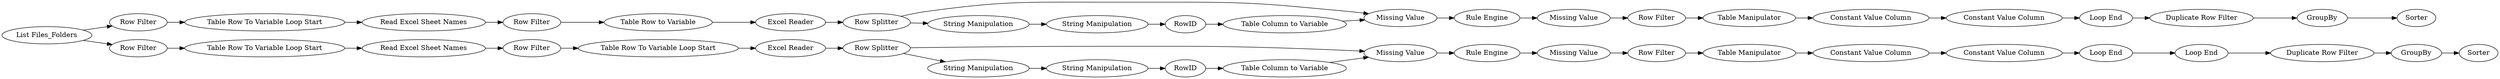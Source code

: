 digraph {
	"-2606941942418280588_42" [label=RowID]
	"-2606941942418280588_11" [label="Missing Value"]
	"-2606941942418280588_14" [label="Missing Value"]
	"-2606941942418280588_38" [label="Duplicate Row Filter"]
	"-2606941942418280588_1" [label="List Files_Folders"]
	"-2606941942418280588_36" [label=Sorter]
	"-2606941942418280588_6" [label="Row Filter"]
	"-2606941942418280588_35" [label=GroupBy]
	"-2606941942418280588_48" [label=RowID]
	"-2606941942418280588_39" [label="Row Splitter"]
	"-2606941942418280588_28" [label="Missing Value"]
	"-2606941942418280588_52" [label="Constant Value Column"]
	"-2606941942418280588_3" [label="Row Filter"]
	"-2606941942418280588_5" [label="Read Excel Sheet Names"]
	"-2606941942418280588_43" [label="String Manipulation"]
	"-2606941942418280588_31" [label="Row Filter"]
	"-2606941942418280588_41" [label="Table Column to Variable"]
	"-2606941942418280588_7" [label="Table Row To Variable Loop Start"]
	"-2606941942418280588_40" [label="String Manipulation"]
	"-2606941942418280588_26" [label="Table Row to Variable"]
	"-2606941942418280588_27" [label="Excel Reader"]
	"-2606941942418280588_25" [label="Row Filter"]
	"-2606941942418280588_10" [label="Rule Engine"]
	"-2606941942418280588_45" [label="Row Splitter"]
	"-2606941942418280588_20" [label=Sorter]
	"-2606941942418280588_16" [label="Loop End"]
	"-2606941942418280588_30" [label="Missing Value"]
	"-2606941942418280588_50" [label="Duplicate Row Filter"]
	"-2606941942418280588_49" [label="String Manipulation"]
	"-2606941942418280588_4" [label="Table Row To Variable Loop Start"]
	"-2606941942418280588_13" [label="Table Manipulator"]
	"-2606941942418280588_29" [label="Rule Engine"]
	"-2606941942418280588_51" [label="Constant Value Column"]
	"-2606941942418280588_19" [label=GroupBy]
	"-2606941942418280588_22" [label="Table Row To Variable Loop Start"]
	"-2606941942418280588_47" [label="Table Column to Variable"]
	"-2606941942418280588_34" [label="Loop End"]
	"-2606941942418280588_8" [label="Excel Reader"]
	"-2606941942418280588_44" [label="Constant Value Column"]
	"-2606941942418280588_46" [label="String Manipulation"]
	"-2606941942418280588_12" [label="Row Filter"]
	"-2606941942418280588_23" [label="Read Excel Sheet Names"]
	"-2606941942418280588_32" [label="Table Manipulator"]
	"-2606941942418280588_17" [label="Loop End"]
	"-2606941942418280588_2" [label="Row Filter"]
	"-2606941942418280588_15" [label="Constant Value Column"]
	"-2606941942418280588_3" -> "-2606941942418280588_22"
	"-2606941942418280588_11" -> "-2606941942418280588_12"
	"-2606941942418280588_14" -> "-2606941942418280588_10"
	"-2606941942418280588_29" -> "-2606941942418280588_30"
	"-2606941942418280588_52" -> "-2606941942418280588_51"
	"-2606941942418280588_28" -> "-2606941942418280588_29"
	"-2606941942418280588_1" -> "-2606941942418280588_2"
	"-2606941942418280588_39" -> "-2606941942418280588_14"
	"-2606941942418280588_46" -> "-2606941942418280588_49"
	"-2606941942418280588_38" -> "-2606941942418280588_19"
	"-2606941942418280588_43" -> "-2606941942418280588_42"
	"-2606941942418280588_5" -> "-2606941942418280588_6"
	"-2606941942418280588_10" -> "-2606941942418280588_11"
	"-2606941942418280588_15" -> "-2606941942418280588_44"
	"-2606941942418280588_41" -> "-2606941942418280588_14"
	"-2606941942418280588_22" -> "-2606941942418280588_23"
	"-2606941942418280588_44" -> "-2606941942418280588_16"
	"-2606941942418280588_26" -> "-2606941942418280588_27"
	"-2606941942418280588_40" -> "-2606941942418280588_43"
	"-2606941942418280588_8" -> "-2606941942418280588_39"
	"-2606941942418280588_47" -> "-2606941942418280588_28"
	"-2606941942418280588_34" -> "-2606941942418280588_50"
	"-2606941942418280588_25" -> "-2606941942418280588_26"
	"-2606941942418280588_16" -> "-2606941942418280588_17"
	"-2606941942418280588_2" -> "-2606941942418280588_4"
	"-2606941942418280588_32" -> "-2606941942418280588_52"
	"-2606941942418280588_39" -> "-2606941942418280588_40"
	"-2606941942418280588_42" -> "-2606941942418280588_41"
	"-2606941942418280588_45" -> "-2606941942418280588_46"
	"-2606941942418280588_7" -> "-2606941942418280588_8"
	"-2606941942418280588_4" -> "-2606941942418280588_5"
	"-2606941942418280588_48" -> "-2606941942418280588_47"
	"-2606941942418280588_50" -> "-2606941942418280588_35"
	"-2606941942418280588_23" -> "-2606941942418280588_25"
	"-2606941942418280588_31" -> "-2606941942418280588_32"
	"-2606941942418280588_19" -> "-2606941942418280588_20"
	"-2606941942418280588_6" -> "-2606941942418280588_7"
	"-2606941942418280588_30" -> "-2606941942418280588_31"
	"-2606941942418280588_27" -> "-2606941942418280588_45"
	"-2606941942418280588_35" -> "-2606941942418280588_36"
	"-2606941942418280588_51" -> "-2606941942418280588_34"
	"-2606941942418280588_12" -> "-2606941942418280588_13"
	"-2606941942418280588_17" -> "-2606941942418280588_38"
	"-2606941942418280588_13" -> "-2606941942418280588_15"
	"-2606941942418280588_49" -> "-2606941942418280588_48"
	"-2606941942418280588_45" -> "-2606941942418280588_28"
	"-2606941942418280588_1" -> "-2606941942418280588_3"
	rankdir=LR
}
